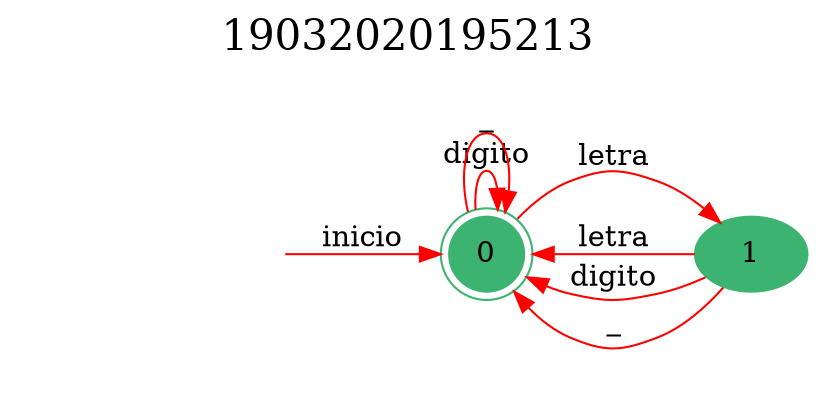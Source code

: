 digraph 19032020195213 {
	rankdir=LR;
	graph [label="19032020195213", labelloc=t, fontsize=20]; 
	node [style = filled,color = mediumseagreen]; 0 1 0 0 0 0 0;
	node [shape=circle];
	node [color=midnightblue,fontcolor=white];
	edge [color=red];
	secret_node [style=invis];
	secret_node -> 0 [label="inicio"];
	0 -> 1 [label="letra"];
	0 -> 0 [label="digito"];
	0 -> 0 [label="_"];
	1 -> 0 [label="letra"];
	1 -> 0 [label="digito"];
	1 -> 0 [label="_"];
0[shape=doublecircle]}